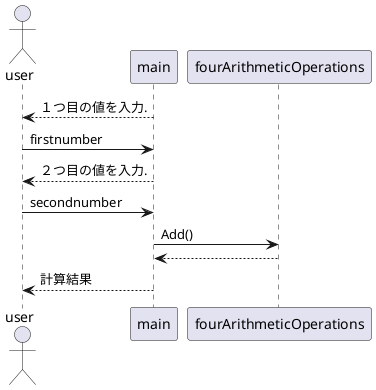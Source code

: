 @startuml
actor user

participant main
participant fourArithmeticOperations

main --> user:１つ目の値を入力.
user -> main:firstnumber
main --> user:２つ目の値を入力.
user -> main:secondnumber

main -> fourArithmeticOperations:Add()
main <-- fourArithmeticOperations
user <-- main:計算結果


@enduml